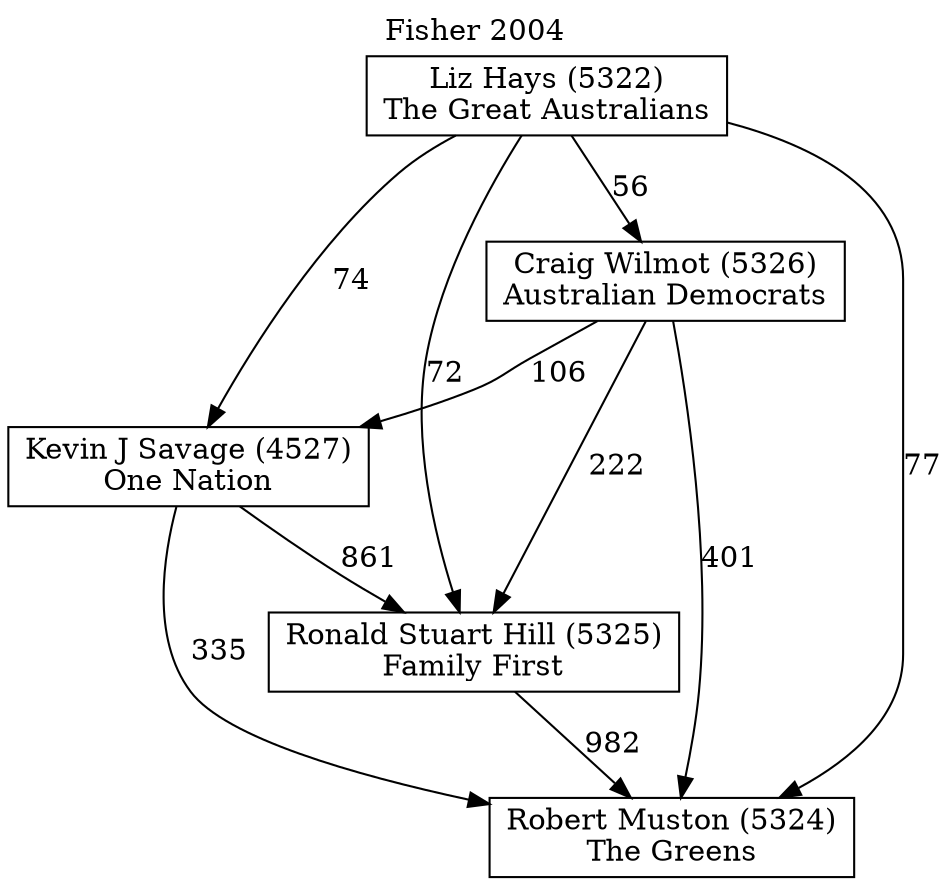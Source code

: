 // House preference flow
digraph "Robert Muston (5324)_Fisher_2004" {
	graph [label="Fisher 2004" labelloc=t mclimit=10]
	node [shape=box]
	"Craig Wilmot (5326)" [label="Craig Wilmot (5326)
Australian Democrats"]
	"Kevin J Savage (4527)" [label="Kevin J Savage (4527)
One Nation"]
	"Liz Hays (5322)" [label="Liz Hays (5322)
The Great Australians"]
	"Robert Muston (5324)" [label="Robert Muston (5324)
The Greens"]
	"Ronald Stuart Hill (5325)" [label="Ronald Stuart Hill (5325)
Family First"]
	"Craig Wilmot (5326)" -> "Kevin J Savage (4527)" [label=106]
	"Craig Wilmot (5326)" -> "Robert Muston (5324)" [label=401]
	"Craig Wilmot (5326)" -> "Ronald Stuart Hill (5325)" [label=222]
	"Kevin J Savage (4527)" -> "Robert Muston (5324)" [label=335]
	"Kevin J Savage (4527)" -> "Ronald Stuart Hill (5325)" [label=861]
	"Liz Hays (5322)" -> "Craig Wilmot (5326)" [label=56]
	"Liz Hays (5322)" -> "Kevin J Savage (4527)" [label=74]
	"Liz Hays (5322)" -> "Robert Muston (5324)" [label=77]
	"Liz Hays (5322)" -> "Ronald Stuart Hill (5325)" [label=72]
	"Ronald Stuart Hill (5325)" -> "Robert Muston (5324)" [label=982]
}
